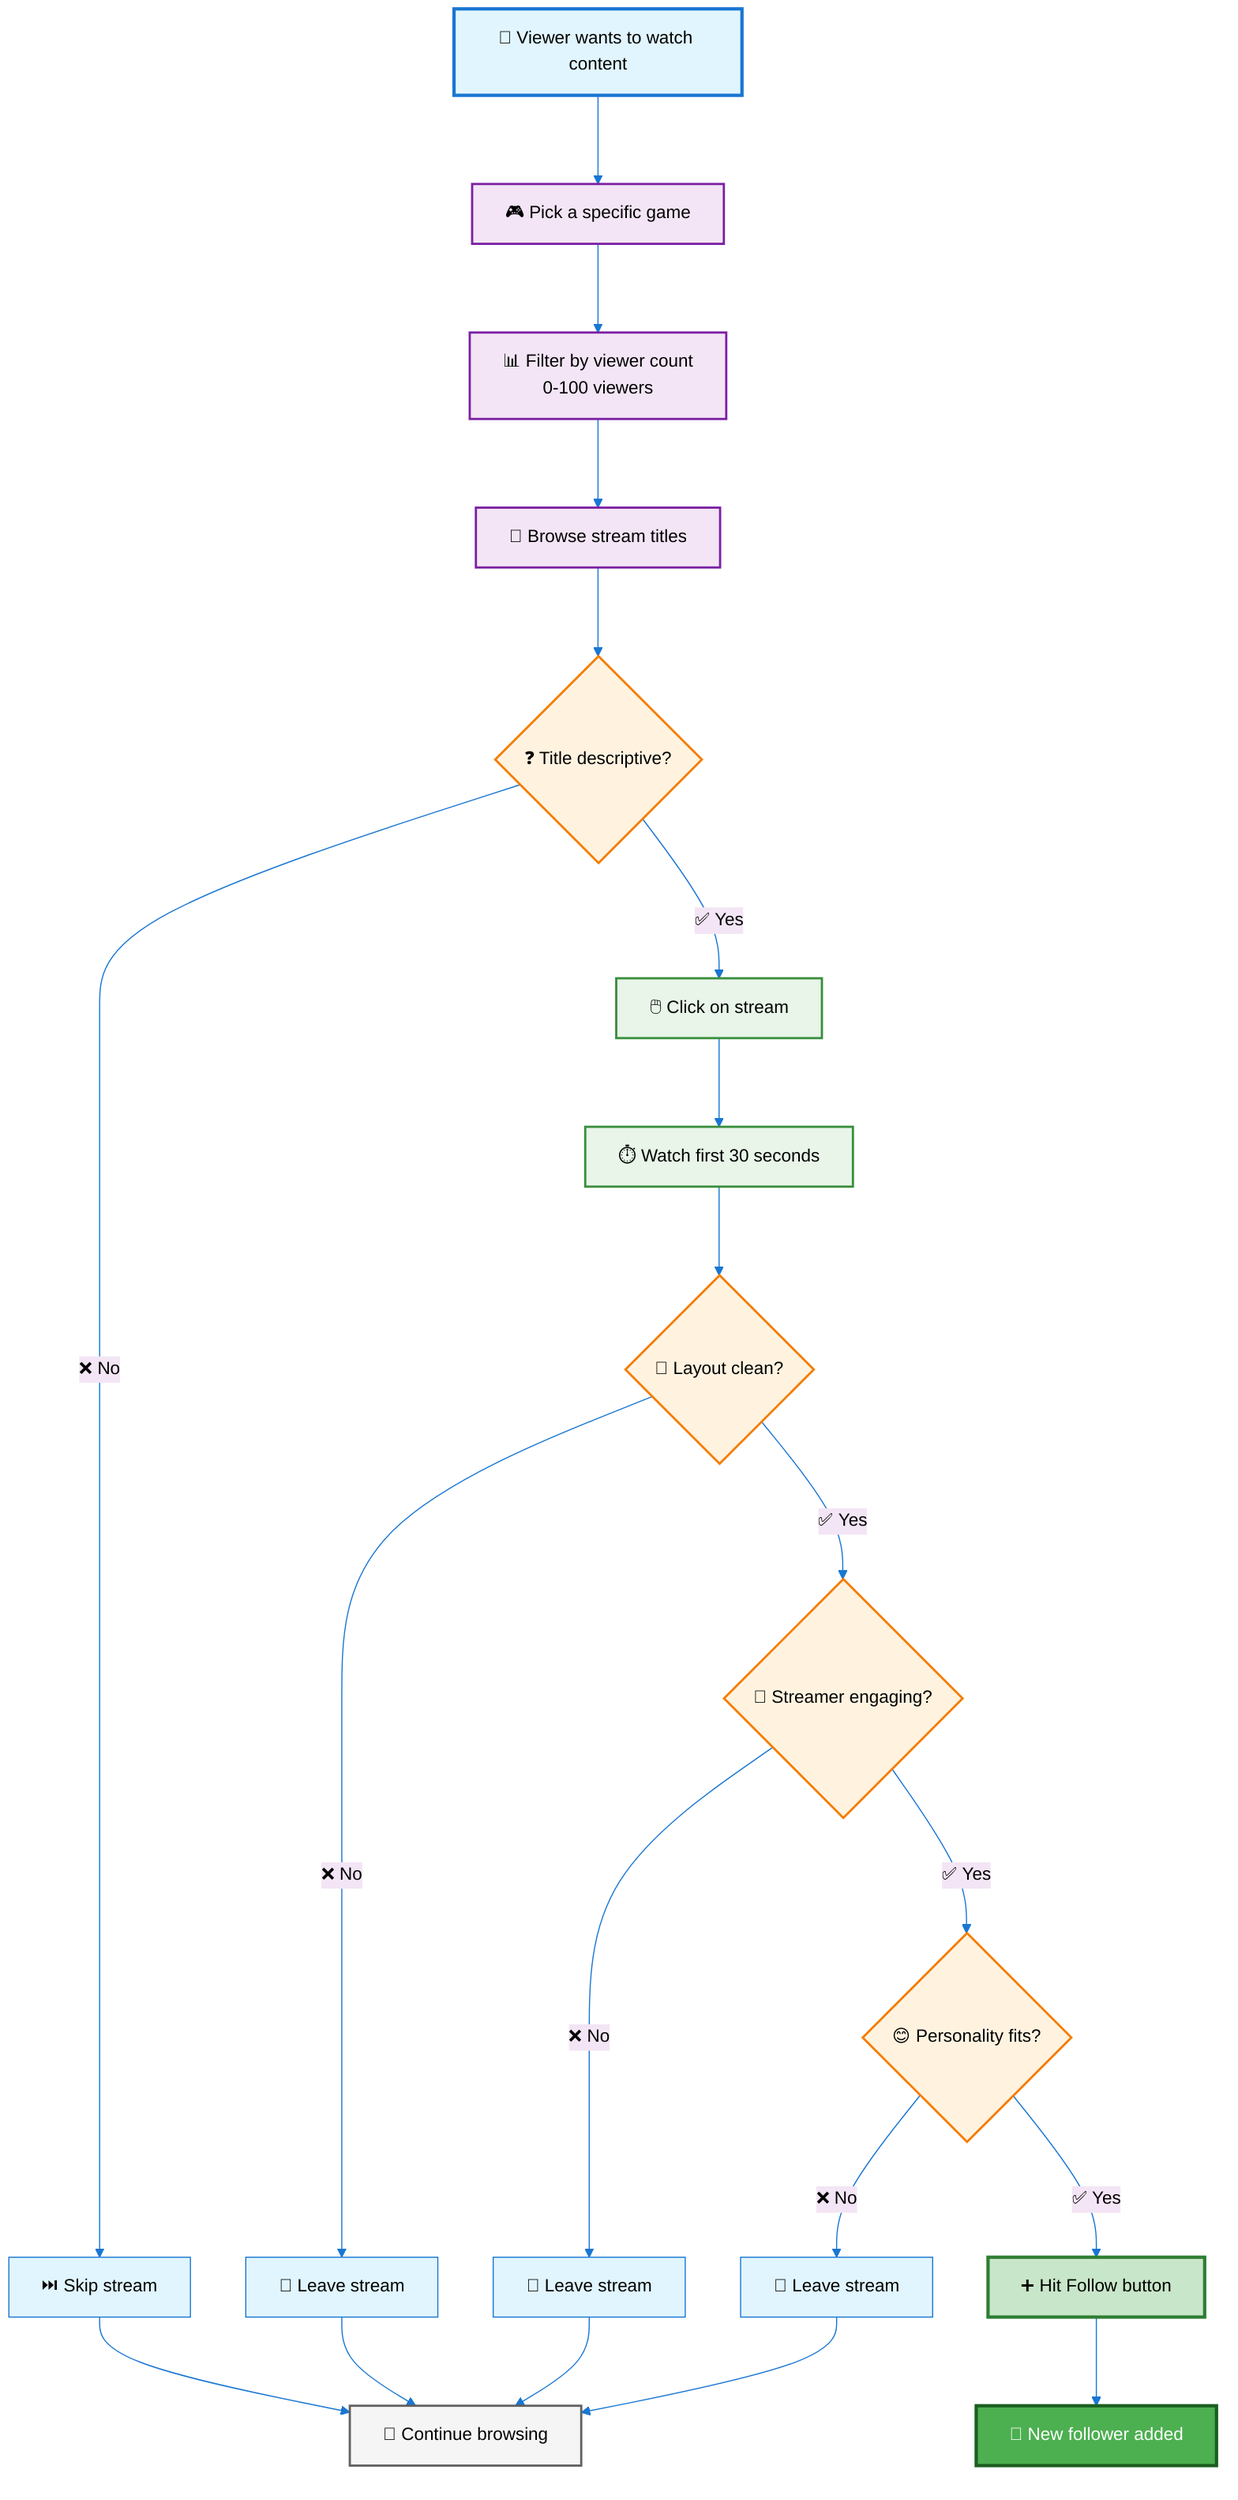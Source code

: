 %%{init: {'theme':'base', 'themeVariables': { 'primaryColor': '#e1f5fe', 'primaryTextColor': '#000', 'primaryBorderColor': '#1976d2', 'lineColor': '#1976d2', 'secondaryColor': '#f3e5f5', 'tertiaryColor': '#e8f5e8'}, 'flowchart': {'nodeSpacing': 50, 'rankSpacing': 80, 'curve': 'basis'}}}%%
graph TD
    A["🎯 Viewer wants to watch content"] --> B["🎮 Pick a specific game"]
    B --> C["📊 Filter by viewer count<br/>0-100 viewers"]
    C --> D["📝 Browse stream titles"]
    D --> E{"❓ Title descriptive?"}
    E -->|"❌ No"| F["⏭️ Skip stream"]
    E -->|"✅ Yes"| G["🖱️ Click on stream"]
    G --> H["⏱️ Watch first 30 seconds"]
    H --> I{"🎨 Layout clean?"}
    I -->|"❌ No"| J["👋 Leave stream"]
    I -->|"✅ Yes"| K{"💬 Streamer engaging?"}
    K -->|"❌ No"| L["👋 Leave stream"]
    K -->|"✅ Yes"| M{"😊 Personality fits?"}
    M -->|"❌ No"| N["👋 Leave stream"]
    M -->|"✅ Yes"| O["➕ Hit Follow button"]
    F --> P["🔄 Continue browsing"]
    J --> P
    L --> P
    N --> P
    O --> Q["🎉 New follower added"]
    
    style A fill:#e1f5fe,stroke:#1976d2,stroke-width:3px,color:#000
    style B fill:#f3e5f5,stroke:#7b1fa2,stroke-width:2px,color:#000
    style C fill:#f3e5f5,stroke:#7b1fa2,stroke-width:2px,color:#000
    style D fill:#f3e5f5,stroke:#7b1fa2,stroke-width:2px,color:#000
    style E fill:#fff3e0,stroke:#f57c00,stroke-width:2px,color:#000
    style G fill:#e8f5e8,stroke:#388e3c,stroke-width:2px,color:#000
    style H fill:#e8f5e8,stroke:#388e3c,stroke-width:2px,color:#000
    style I fill:#fff3e0,stroke:#f57c00,stroke-width:2px,color:#000
    style K fill:#fff3e0,stroke:#f57c00,stroke-width:2px,color:#000
    style M fill:#fff3e0,stroke:#f57c00,stroke-width:2px,color:#000
    style O fill:#c8e6c9,stroke:#2e7d32,stroke-width:3px,color:#000
    style Q fill:#4caf50,stroke:#1b5e20,stroke-width:3px,color:#fff
    style P fill:#f5f5f5,stroke:#616161,stroke-width:2px,color:#000